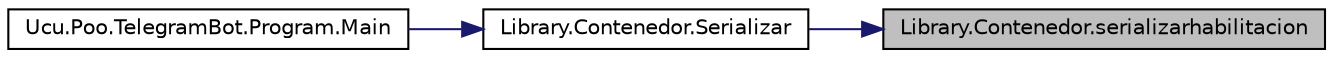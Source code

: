 digraph "Library.Contenedor.serializarhabilitacion"
{
 // INTERACTIVE_SVG=YES
 // LATEX_PDF_SIZE
  edge [fontname="Helvetica",fontsize="10",labelfontname="Helvetica",labelfontsize="10"];
  node [fontname="Helvetica",fontsize="10",shape=record];
  rankdir="RL";
  Node1 [label="Library.Contenedor.serializarhabilitacion",height=0.2,width=0.4,color="black", fillcolor="grey75", style="filled", fontcolor="black",tooltip="Serializa la lista de habilitaciones."];
  Node1 -> Node2 [dir="back",color="midnightblue",fontsize="10",style="solid",fontname="Helvetica"];
  Node2 [label="Library.Contenedor.Serializar",height=0.2,width=0.4,color="black", fillcolor="white", style="filled",URL="$classLibrary_1_1Contenedor.html#a9414e01ea62644139f1e9fdb5e4b98b4",tooltip="Metodo de serialización de la api de persistencia."];
  Node2 -> Node3 [dir="back",color="midnightblue",fontsize="10",style="solid",fontname="Helvetica"];
  Node3 [label="Ucu.Poo.TelegramBot.Program.Main",height=0.2,width=0.4,color="black", fillcolor="white", style="filled",URL="$classUcu_1_1Poo_1_1TelegramBot_1_1Program.html#a35a9ad85c60d378b7eb9c35993c4d7c0",tooltip="Punto de entrada al programa."];
}
